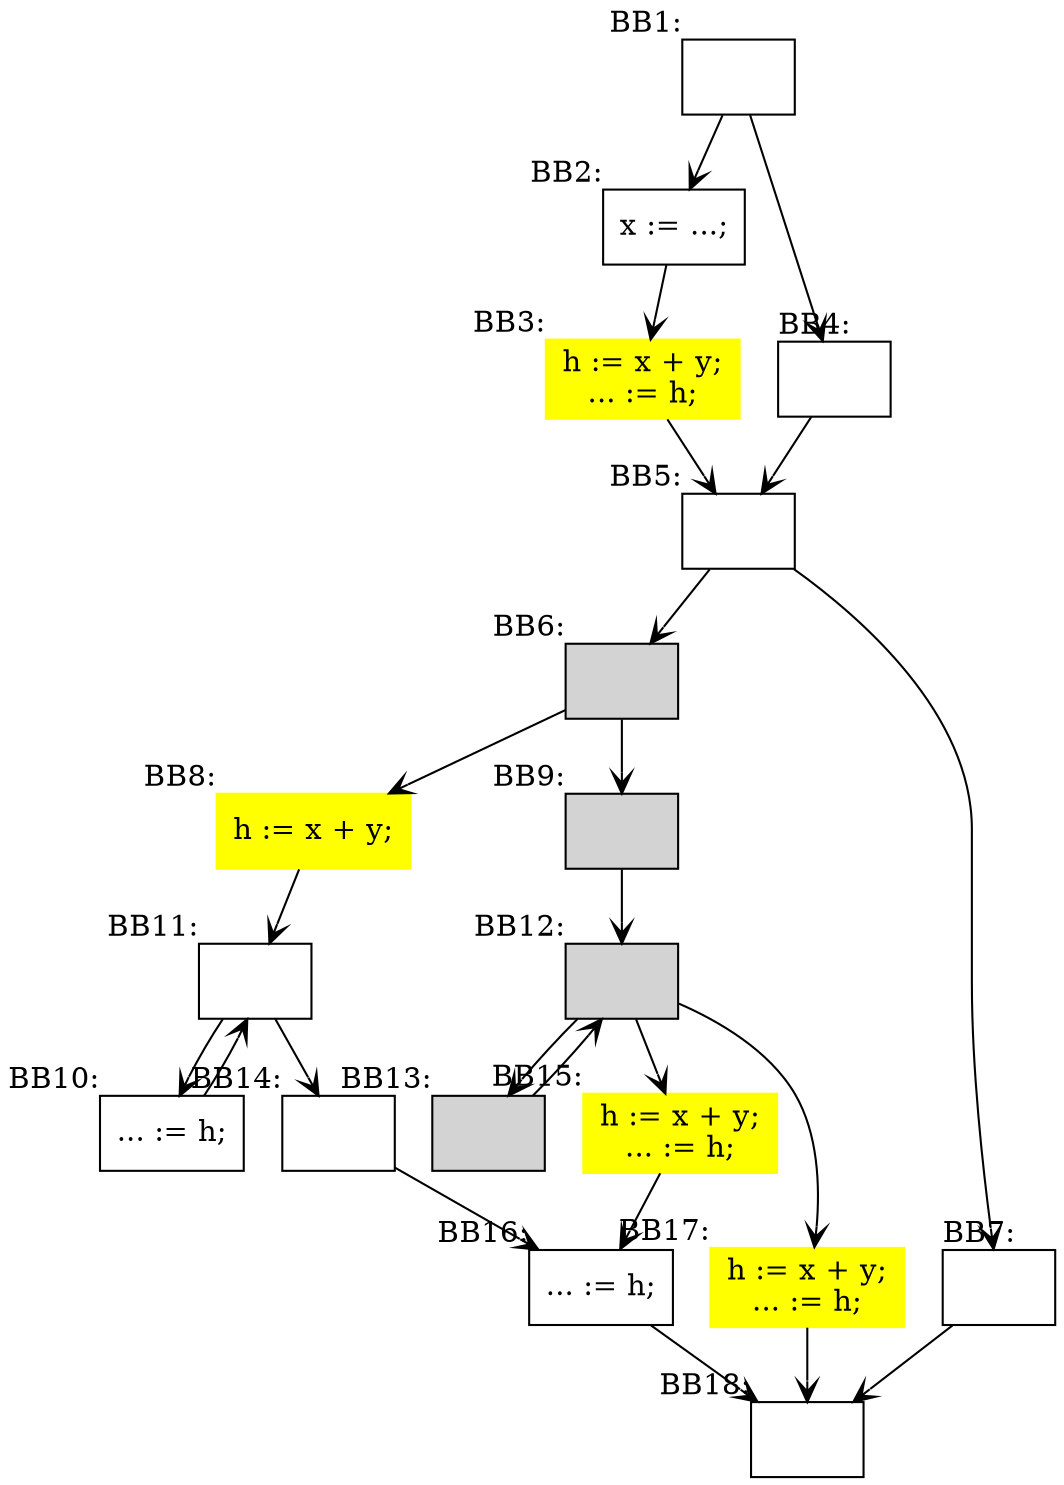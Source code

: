 digraph G {
	node[shape=box;];
	edge[arrowhead=open;];

	BB1 [label=""; xlabel="BB1:";];
	BB2 [label="x := ...;\n"; xlabel="BB2:";];
	BB3 [label="h := x + y;\n... := h;\n"; xlabel="BB3:"; style=filled; color=yellow;];
	BB4 [label=""; xlabel="BB4:";];
	BB5 [label=""; xlabel="BB5:";];
	BB6 [label=""; xlabel="BB6:"; style=filled;];
	BB7 [label=""; xlabel="BB7:";];
	BB8 [label="h := x + y;\n"; xlabel="BB8:"; style=filled; color=yellow;];
	BB9 [label=""; xlabel="BB9:"; style=filled;];
	BB10 [label="... := h;\n"; xlabel="BB10:";];
	BB11 [label=""; xlabel="BB11:";];
	BB12 [label=""; xlabel="BB12:"; style=filled;];
	BB13 [label=""; xlabel="BB13:"; style=filled;];
	BB14 [label=""; xlabel="BB14:";];
	BB15 [label="h := x + y;\n... := h;\n"; xlabel="BB15:"; style=filled; color=yellow;];
	BB16 [label="... := h;\n"; xlabel="BB16:";];
	BB17 [label="h := x + y;\n... := h;\n"; xlabel="BB17:"; style=filled; color=yellow;];
	BB18 [label=""; xlabel="BB18:";];

	BB1->BB2;
	BB1->BB4;
	BB2->BB3;
	BB3->BB5;
	BB4->BB5;
	BB5->BB6;
	BB5->BB7;
	BB6->BB8;
	BB6->BB9;
	BB7->BB18;
	BB8->BB11;
	BB9->BB12;
	BB10->BB11;
	BB11->BB10;
	BB11->BB14;
	BB12->BB13;
	BB12->BB15;
	BB12->BB17;
	BB13->BB12;
	BB14->BB16;
	BB15->BB16;
	BB16->BB18;
	BB17->BB18;
}
